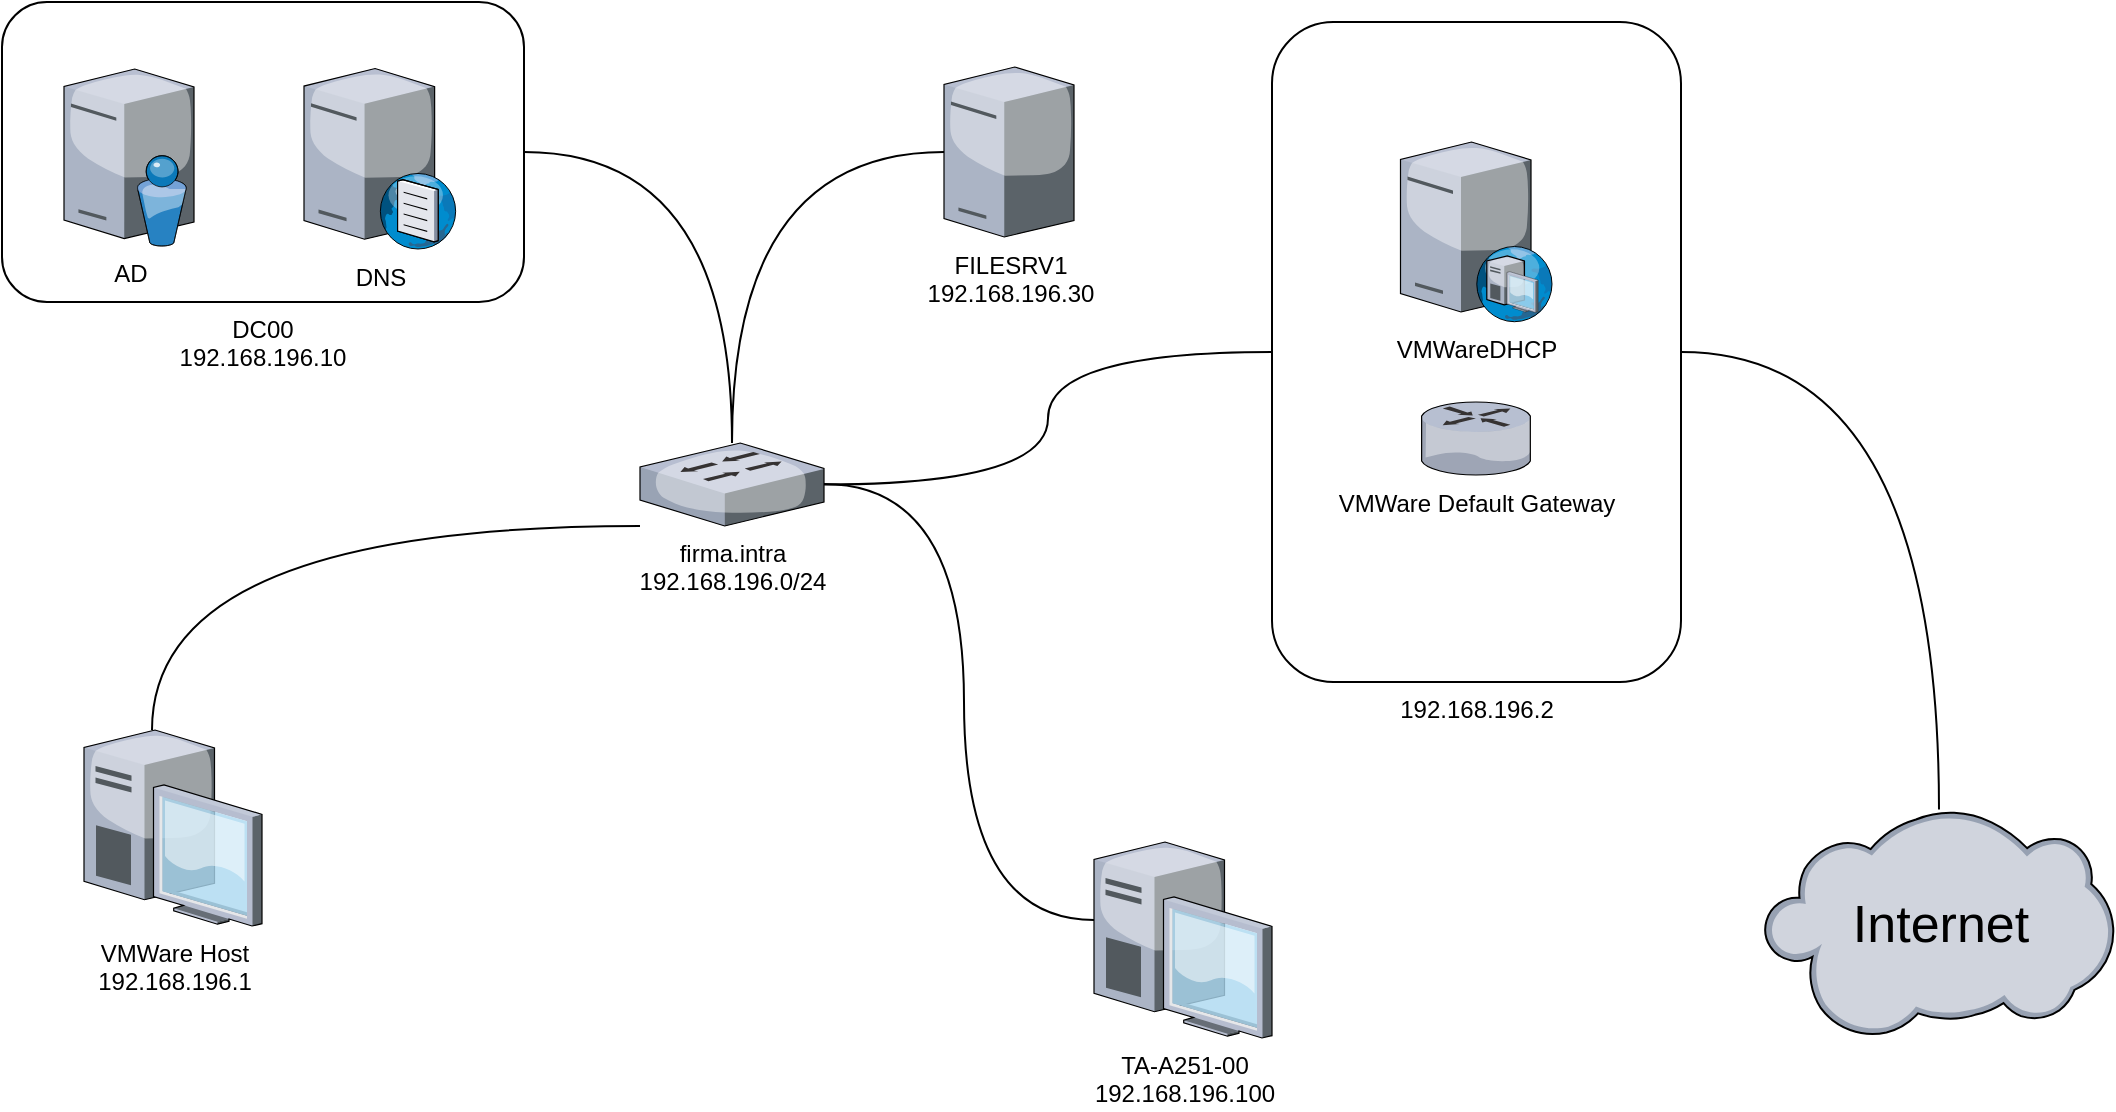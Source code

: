 <mxfile version="13.6.2" type="device"><diagram id="kjl3JjvMIwn-9tZm_HXz" name="Page-1"><mxGraphModel dx="1363" dy="768" grid="1" gridSize="10" guides="1" tooltips="1" connect="1" arrows="1" fold="1" page="1" pageScale="1" pageWidth="1169" pageHeight="827" math="0" shadow="0"><root><mxCell id="0"/><mxCell id="1" parent="0"/><mxCell id="9hzH2atc5FWUD7xVdHCs-14" style="edgeStyle=orthogonalEdgeStyle;curved=1;orthogonalLoop=1;jettySize=auto;html=1;endArrow=none;endFill=0;fontSize=26;" edge="1" parent="1" source="9hzH2atc5FWUD7xVdHCs-12" target="9hzH2atc5FWUD7xVdHCs-4"><mxGeometry relative="1" as="geometry"/></mxCell><mxCell id="9hzH2atc5FWUD7xVdHCs-18" style="edgeStyle=orthogonalEdgeStyle;curved=1;orthogonalLoop=1;jettySize=auto;html=1;endArrow=none;endFill=0;fontSize=26;" edge="1" parent="1" source="9hzH2atc5FWUD7xVdHCs-12" target="9hzH2atc5FWUD7xVdHCs-6"><mxGeometry relative="1" as="geometry"/></mxCell><mxCell id="9hzH2atc5FWUD7xVdHCs-17" style="edgeStyle=orthogonalEdgeStyle;curved=1;orthogonalLoop=1;jettySize=auto;html=1;endArrow=none;endFill=0;fontSize=26;" edge="1" parent="1" source="9hzH2atc5FWUD7xVdHCs-2" target="9hzH2atc5FWUD7xVdHCs-4"><mxGeometry relative="1" as="geometry"/></mxCell><mxCell id="9hzH2atc5FWUD7xVdHCs-2" value="FILESRV1&lt;br&gt;192.168.196.30" style="verticalLabelPosition=bottom;aspect=fixed;html=1;verticalAlign=top;strokeColor=none;align=center;outlineConnect=0;shape=mxgraph.citrix.tower_server;" vertex="1" parent="1"><mxGeometry x="510" y="82.5" width="65" height="85" as="geometry"/></mxCell><mxCell id="9hzH2atc5FWUD7xVdHCs-16" style="edgeStyle=orthogonalEdgeStyle;curved=1;orthogonalLoop=1;jettySize=auto;html=1;endArrow=none;endFill=0;fontSize=26;" edge="1" parent="1" source="9hzH2atc5FWUD7xVdHCs-3" target="9hzH2atc5FWUD7xVdHCs-4"><mxGeometry relative="1" as="geometry"><Array as="points"><mxPoint x="520" y="509"/><mxPoint x="520" y="291"/></Array></mxGeometry></mxCell><mxCell id="9hzH2atc5FWUD7xVdHCs-3" value="TA-A251-00&lt;br&gt;192.168.196.100" style="verticalLabelPosition=bottom;aspect=fixed;html=1;verticalAlign=top;strokeColor=none;align=center;outlineConnect=0;shape=mxgraph.citrix.desktop;" vertex="1" parent="1"><mxGeometry x="585" y="470" width="89" height="98" as="geometry"/></mxCell><mxCell id="9hzH2atc5FWUD7xVdHCs-4" value="firma.intra&lt;br&gt;192.168.196.0/24" style="verticalLabelPosition=bottom;aspect=fixed;html=1;verticalAlign=top;strokeColor=none;align=center;outlineConnect=0;shape=mxgraph.citrix.switch;" vertex="1" parent="1"><mxGeometry x="358" y="270.5" width="92" height="41.5" as="geometry"/></mxCell><mxCell id="9hzH2atc5FWUD7xVdHCs-6" value="Internet" style="verticalLabelPosition=middle;aspect=fixed;html=1;verticalAlign=middle;strokeColor=none;align=center;outlineConnect=0;shape=mxgraph.citrix.cloud;labelPosition=center;fontSize=26;" vertex="1" parent="1"><mxGeometry x="920" y="453.79" width="175" height="114.21" as="geometry"/></mxCell><mxCell id="9hzH2atc5FWUD7xVdHCs-15" style="edgeStyle=orthogonalEdgeStyle;curved=1;orthogonalLoop=1;jettySize=auto;html=1;endArrow=none;endFill=0;fontSize=26;" edge="1" parent="1" source="9hzH2atc5FWUD7xVdHCs-7" target="9hzH2atc5FWUD7xVdHCs-4"><mxGeometry relative="1" as="geometry"><Array as="points"><mxPoint x="114" y="312"/></Array></mxGeometry></mxCell><mxCell id="9hzH2atc5FWUD7xVdHCs-7" value="VMWare Host&lt;br&gt;192.168.196.1" style="verticalLabelPosition=bottom;aspect=fixed;html=1;verticalAlign=top;strokeColor=none;align=center;outlineConnect=0;shape=mxgraph.citrix.desktop;" vertex="1" parent="1"><mxGeometry x="80" y="414" width="89" height="98" as="geometry"/></mxCell><mxCell id="9hzH2atc5FWUD7xVdHCs-10" value="" style="group;" vertex="1" connectable="0" parent="1"><mxGeometry x="39" y="50" width="261" height="150" as="geometry"/></mxCell><mxCell id="9hzH2atc5FWUD7xVdHCs-8" value="DC00&lt;br&gt;192.168.196.10" style="rounded=1;whiteSpace=wrap;html=1;labelPosition=center;verticalLabelPosition=bottom;align=center;verticalAlign=top;" vertex="1" parent="9hzH2atc5FWUD7xVdHCs-10"><mxGeometry width="261" height="150" as="geometry"/></mxCell><mxCell id="9hzH2atc5FWUD7xVdHCs-1" value="AD" style="verticalLabelPosition=bottom;aspect=fixed;html=1;verticalAlign=top;strokeColor=none;align=center;outlineConnect=0;shape=mxgraph.citrix.directory_server;" vertex="1" parent="9hzH2atc5FWUD7xVdHCs-10"><mxGeometry x="31" y="33.5" width="65" height="88.5" as="geometry"/></mxCell><mxCell id="9hzH2atc5FWUD7xVdHCs-9" value="DNS" style="verticalLabelPosition=bottom;aspect=fixed;html=1;verticalAlign=top;strokeColor=none;align=center;outlineConnect=0;shape=mxgraph.citrix.dns_server;" vertex="1" parent="9hzH2atc5FWUD7xVdHCs-10"><mxGeometry x="151" y="31" width="76.5" height="92.5" as="geometry"/></mxCell><mxCell id="9hzH2atc5FWUD7xVdHCs-13" style="edgeStyle=orthogonalEdgeStyle;orthogonalLoop=1;jettySize=auto;html=1;fontSize=26;curved=1;endArrow=none;endFill=0;" edge="1" parent="1" source="9hzH2atc5FWUD7xVdHCs-8" target="9hzH2atc5FWUD7xVdHCs-4"><mxGeometry relative="1" as="geometry"/></mxCell><mxCell id="9hzH2atc5FWUD7xVdHCs-19" value="" style="group" vertex="1" connectable="0" parent="1"><mxGeometry x="674" y="60" width="204.5" height="330" as="geometry"/></mxCell><mxCell id="9hzH2atc5FWUD7xVdHCs-12" value="192.168.196.2" style="rounded=1;whiteSpace=wrap;html=1;labelPosition=center;verticalLabelPosition=bottom;align=center;verticalAlign=top;" vertex="1" parent="9hzH2atc5FWUD7xVdHCs-19"><mxGeometry width="204.5" height="330" as="geometry"/></mxCell><mxCell id="9hzH2atc5FWUD7xVdHCs-5" value="VMWare Default Gateway&lt;br&gt;" style="verticalLabelPosition=bottom;aspect=fixed;html=1;verticalAlign=top;strokeColor=none;align=center;outlineConnect=0;shape=mxgraph.citrix.router;" vertex="1" parent="9hzH2atc5FWUD7xVdHCs-19"><mxGeometry x="74.75" y="190" width="55" height="36.5" as="geometry"/></mxCell><mxCell id="9hzH2atc5FWUD7xVdHCs-11" value="VMWareDHCP" style="verticalLabelPosition=bottom;aspect=fixed;html=1;verticalAlign=top;strokeColor=none;align=center;outlineConnect=0;shape=mxgraph.citrix.dhcp_server;" vertex="1" parent="9hzH2atc5FWUD7xVdHCs-19"><mxGeometry x="64.25" y="60" width="76" height="90" as="geometry"/></mxCell></root></mxGraphModel></diagram></mxfile>